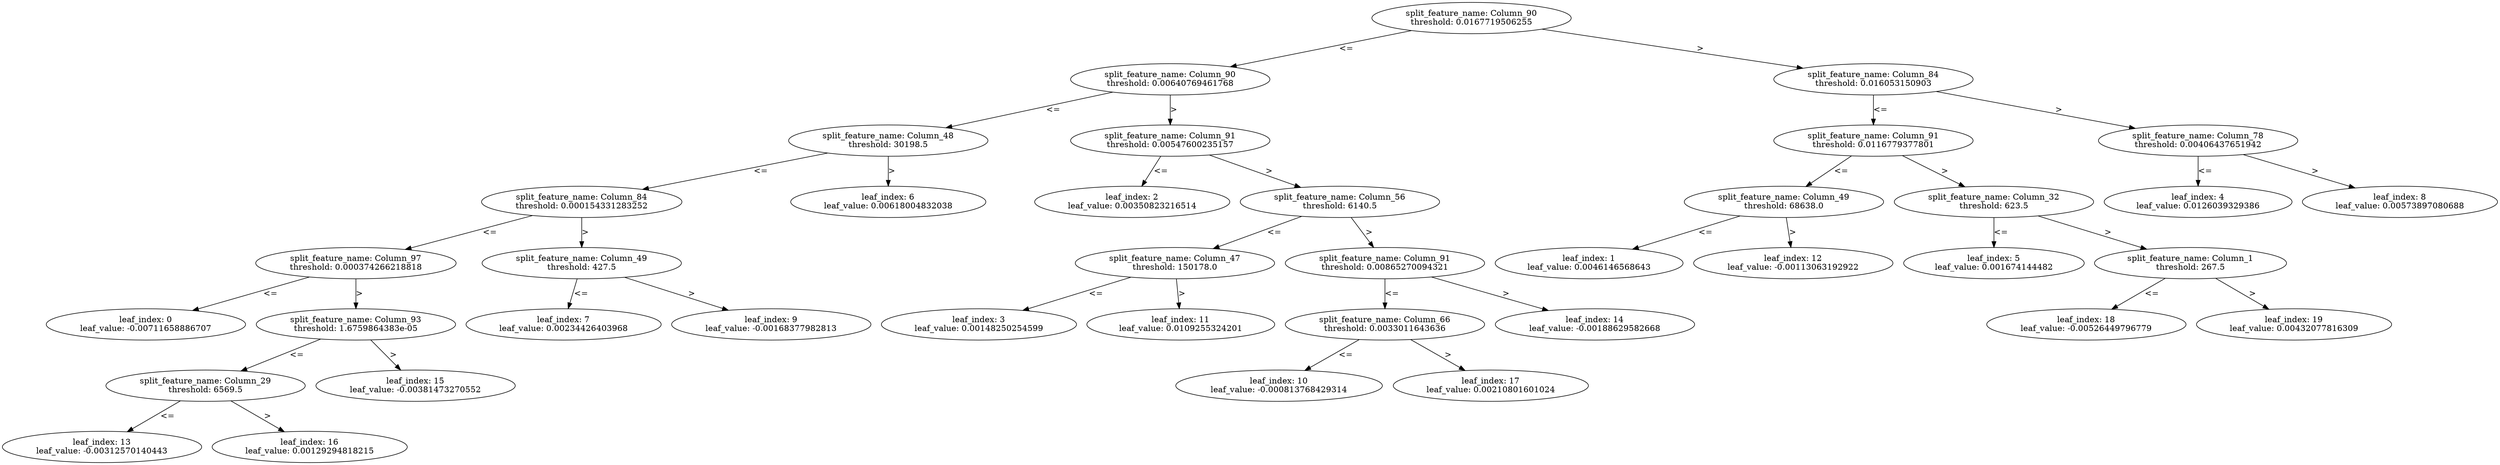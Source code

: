 digraph Tree42 {
	split0 [label="split_feature_name: Column_90\nthreshold: 0.0167719506255"]
	split1 [label="split_feature_name: Column_90\nthreshold: 0.00640769461768"]
	split5 [label="split_feature_name: Column_48\nthreshold: 30198.5"]
	split6 [label="split_feature_name: Column_84\nthreshold: 0.000154331283252"]
	split12 [label="split_feature_name: Column_97\nthreshold: 0.000374266218818"]
	leaf0 [label="leaf_index: 0\nleaf_value: -0.00711658886707"]
	split12 -> leaf0 [label="<="]
	split14 [label="split_feature_name: Column_93\nthreshold: 1.6759864383e-05"]
	split15 [label="split_feature_name: Column_29\nthreshold: 6569.5"]
	leaf13 [label="leaf_index: 13\nleaf_value: -0.00312570140443"]
	split15 -> leaf13 [label="<="]
	leaf16 [label="leaf_index: 16\nleaf_value: 0.00129294818215"]
	split15 -> leaf16 [label=">"]
	split14 -> split15 [label="<="]
	leaf15 [label="leaf_index: 15\nleaf_value: -0.00381473270552"]
	split14 -> leaf15 [label=">"]
	split12 -> split14 [label=">"]
	split6 -> split12 [label="<="]
	split8 [label="split_feature_name: Column_49\nthreshold: 427.5"]
	leaf7 [label="leaf_index: 7\nleaf_value: 0.00234426403968"]
	split8 -> leaf7 [label="<="]
	leaf9 [label="leaf_index: 9\nleaf_value: -0.00168377982813"]
	split8 -> leaf9 [label=">"]
	split6 -> split8 [label=">"]
	split5 -> split6 [label="<="]
	leaf6 [label="leaf_index: 6\nleaf_value: 0.00618004832038"]
	split5 -> leaf6 [label=">"]
	split1 -> split5 [label="<="]
	split2 [label="split_feature_name: Column_91\nthreshold: 0.00547600235157"]
	leaf2 [label="leaf_index: 2\nleaf_value: 0.00350823216514"]
	split2 -> leaf2 [label="<="]
	split9 [label="split_feature_name: Column_56\nthreshold: 6140.5"]
	split10 [label="split_feature_name: Column_47\nthreshold: 150178.0"]
	leaf3 [label="leaf_index: 3\nleaf_value: 0.00148250254599"]
	split10 -> leaf3 [label="<="]
	leaf11 [label="leaf_index: 11\nleaf_value: 0.0109255324201"]
	split10 -> leaf11 [label=">"]
	split9 -> split10 [label="<="]
	split13 [label="split_feature_name: Column_91\nthreshold: 0.00865270094321"]
	split16 [label="split_feature_name: Column_66\nthreshold: 0.0033011643636"]
	leaf10 [label="leaf_index: 10\nleaf_value: -0.000813768429314"]
	split16 -> leaf10 [label="<="]
	leaf17 [label="leaf_index: 17\nleaf_value: 0.00210801601024"]
	split16 -> leaf17 [label=">"]
	split13 -> split16 [label="<="]
	leaf14 [label="leaf_index: 14\nleaf_value: -0.00188629582668"]
	split13 -> leaf14 [label=">"]
	split9 -> split13 [label=">"]
	split2 -> split9 [label=">"]
	split1 -> split2 [label=">"]
	split0 -> split1 [label="<="]
	split3 [label="split_feature_name: Column_84\nthreshold: 0.016053150903"]
	split4 [label="split_feature_name: Column_91\nthreshold: 0.0116779377801"]
	split11 [label="split_feature_name: Column_49\nthreshold: 68638.0"]
	leaf1 [label="leaf_index: 1\nleaf_value: 0.0046146568643"]
	split11 -> leaf1 [label="<="]
	leaf12 [label="leaf_index: 12\nleaf_value: -0.00113063192922"]
	split11 -> leaf12 [label=">"]
	split4 -> split11 [label="<="]
	split17 [label="split_feature_name: Column_32\nthreshold: 623.5"]
	leaf5 [label="leaf_index: 5\nleaf_value: 0.001674144482"]
	split17 -> leaf5 [label="<="]
	split18 [label="split_feature_name: Column_1\nthreshold: 267.5"]
	leaf18 [label="leaf_index: 18\nleaf_value: -0.00526449796779"]
	split18 -> leaf18 [label="<="]
	leaf19 [label="leaf_index: 19\nleaf_value: 0.00432077816309"]
	split18 -> leaf19 [label=">"]
	split17 -> split18 [label=">"]
	split4 -> split17 [label=">"]
	split3 -> split4 [label="<="]
	split7 [label="split_feature_name: Column_78\nthreshold: 0.00406437651942"]
	leaf4 [label="leaf_index: 4\nleaf_value: 0.0126039329386"]
	split7 -> leaf4 [label="<="]
	leaf8 [label="leaf_index: 8\nleaf_value: 0.00573897080688"]
	split7 -> leaf8 [label=">"]
	split3 -> split7 [label=">"]
	split0 -> split3 [label=">"]
}

